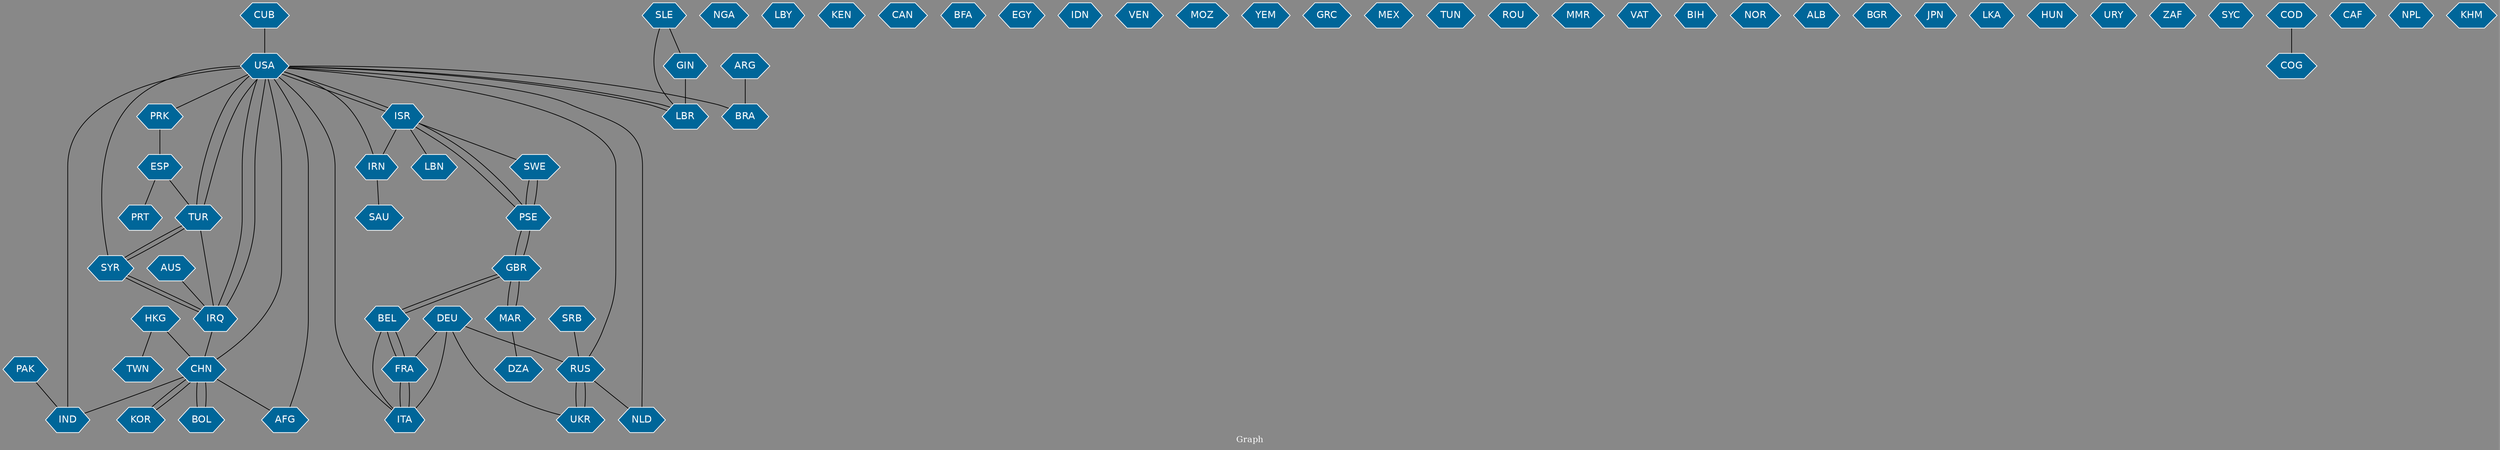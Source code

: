 // Countries together in item graph
graph {
	graph [bgcolor="#888888" fontcolor=white fontsize=12 label="Graph" outputorder=edgesfirst overlap=prism]
	node [color=white fillcolor="#006699" fontcolor=white fontname=Helvetica shape=hexagon style=filled]
	edge [arrowhead=open color=black fontcolor=white fontname=Courier fontsize=12]
		USA [label=USA]
		HKG [label=HKG]
		NGA [label=NGA]
		LBY [label=LBY]
		KEN [label=KEN]
		DEU [label=DEU]
		CAN [label=CAN]
		BFA [label=BFA]
		EGY [label=EGY]
		SWE [label=SWE]
		IDN [label=IDN]
		ITA [label=ITA]
		VEN [label=VEN]
		MOZ [label=MOZ]
		YEM [label=YEM]
		TUR [label=TUR]
		SYR [label=SYR]
		GRC [label=GRC]
		SLE [label=SLE]
		GIN [label=GIN]
		LBR [label=LBR]
		CHN [label=CHN]
		IRQ [label=IRQ]
		RUS [label=RUS]
		SRB [label=SRB]
		BRA [label=BRA]
		UKR [label=UKR]
		ESP [label=ESP]
		LBN [label=LBN]
		MEX [label=MEX]
		TUN [label=TUN]
		BOL [label=BOL]
		MAR [label=MAR]
		ISR [label=ISR]
		PRT [label=PRT]
		ROU [label=ROU]
		GBR [label=GBR]
		PSE [label=PSE]
		CUB [label=CUB]
		IRN [label=IRN]
		KOR [label=KOR]
		PRK [label=PRK]
		SAU [label=SAU]
		MMR [label=MMR]
		PAK [label=PAK]
		IND [label=IND]
		FRA [label=FRA]
		VAT [label=VAT]
		BEL [label=BEL]
		DZA [label=DZA]
		AFG [label=AFG]
		BIH [label=BIH]
		NLD [label=NLD]
		NOR [label=NOR]
		ARG [label=ARG]
		ALB [label=ALB]
		BGR [label=BGR]
		JPN [label=JPN]
		AUS [label=AUS]
		TWN [label=TWN]
		LKA [label=LKA]
		HUN [label=HUN]
		URY [label=URY]
		ZAF [label=ZAF]
		SYC [label=SYC]
		COD [label=COD]
		COG [label=COG]
		CAF [label=CAF]
		NPL [label=NPL]
		KHM [label=KHM]
			PSE -- SWE [weight=4]
			USA -- ISR [weight=1]
			FRA -- BEL [weight=1]
			DEU -- FRA [weight=2]
			SYR -- IRQ [weight=1]
			TUR -- SYR [weight=8]
			ISR -- PSE [weight=1]
			SYR -- TUR [weight=3]
			DEU -- RUS [weight=1]
			SYR -- USA [weight=3]
			MAR -- GBR [weight=1]
			USA -- IRQ [weight=1]
			CHN -- USA [weight=1]
			USA -- LBR [weight=1]
			HKG -- CHN [weight=3]
			COD -- COG [weight=1]
			ESP -- TUR [weight=1]
			ESP -- PRT [weight=1]
			USA -- RUS [weight=1]
			CHN -- BOL [weight=1]
			IRQ -- USA [weight=1]
			BOL -- CHN [weight=2]
			DEU -- UKR [weight=1]
			IRQ -- TUR [weight=1]
			ARG -- BRA [weight=1]
			HKG -- TWN [weight=1]
			ITA -- FRA [weight=3]
			BEL -- GBR [weight=1]
			SRB -- RUS [weight=2]
			IND -- USA [weight=1]
			DEU -- ITA [weight=4]
			CHN -- IND [weight=1]
			CUB -- USA [weight=1]
			AUS -- IRQ [weight=1]
			UKR -- RUS [weight=6]
			MAR -- DZA [weight=1]
			AFG -- USA [weight=1]
			SWE -- PSE [weight=2]
			IRQ -- CHN [weight=1]
			ISR -- IRN [weight=2]
			USA -- IRN [weight=2]
			USA -- TUR [weight=6]
			PRK -- ESP [weight=1]
			SLE -- GIN [weight=1]
			RUS -- UKR [weight=11]
			ITA -- USA [weight=1]
			BEL -- FRA [weight=2]
			IRQ -- SYR [weight=1]
			LBR -- USA [weight=2]
			PSE -- ISR [weight=1]
			FRA -- ITA [weight=1]
			RUS -- NLD [weight=1]
			GBR -- PSE [weight=2]
			ISR -- USA [weight=2]
			IRN -- SAU [weight=1]
			CHN -- AFG [weight=1]
			SLE -- LBR [weight=1]
			GBR -- MAR [weight=1]
			KOR -- CHN [weight=1]
			PSE -- GBR [weight=2]
			TUR -- USA [weight=1]
			ITA -- BEL [weight=1]
			USA -- NLD [weight=1]
			USA -- BRA [weight=1]
			CHN -- KOR [weight=1]
			PAK -- IND [weight=1]
			GBR -- BEL [weight=1]
			ISR -- LBN [weight=1]
			GIN -- LBR [weight=1]
			ISR -- SWE [weight=1]
			USA -- PRK [weight=1]
}